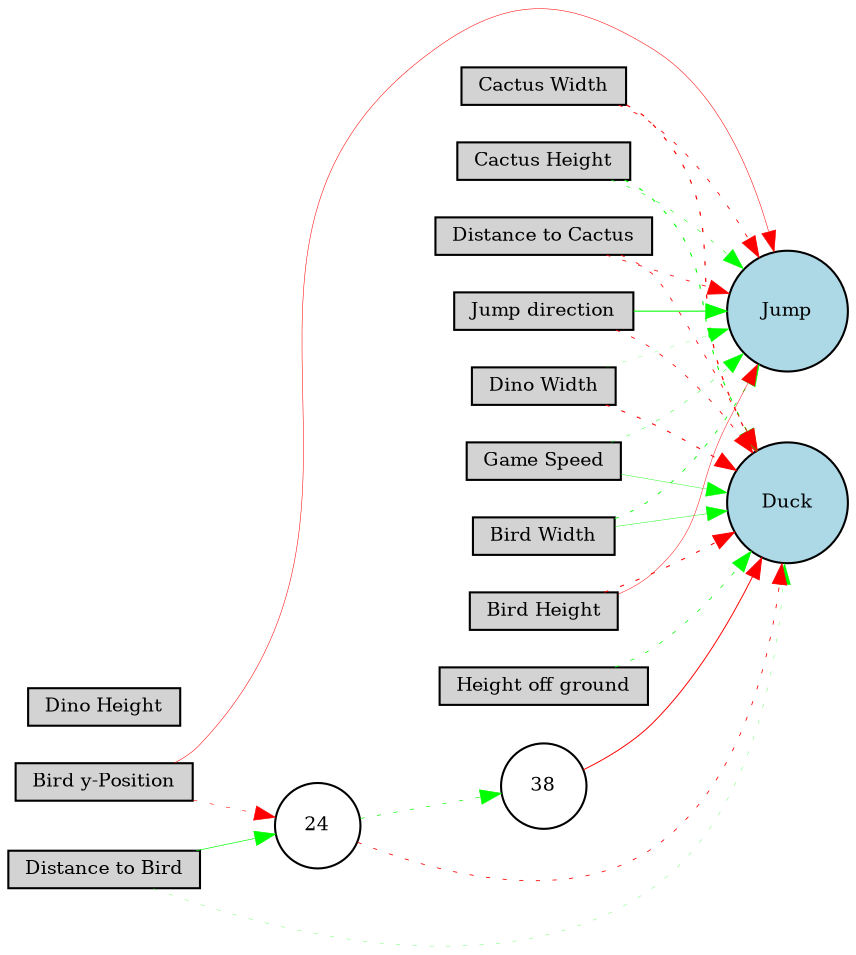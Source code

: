 digraph {
	node [fontsize=9 height=0.2 shape=circle width=0.2]
	rankdir=LR
	"Game Speed" [fillcolor=lightgray shape=box style=filled]
	"Bird y-Position" [fillcolor=lightgray shape=box style=filled]
	"Bird Width" [fillcolor=lightgray shape=box style=filled]
	"Bird Height" [fillcolor=lightgray shape=box style=filled]
	"Cactus Width" [fillcolor=lightgray shape=box style=filled]
	"Cactus Height" [fillcolor=lightgray shape=box style=filled]
	"Distance to Bird" [fillcolor=lightgray shape=box style=filled]
	"Distance to Cactus" [fillcolor=lightgray shape=box style=filled]
	"Jump direction" [fillcolor=lightgray shape=box style=filled]
	"Height off ground" [fillcolor=lightgray shape=box style=filled]
	"Dino Width" [fillcolor=lightgray shape=box style=filled]
	"Dino Height" [fillcolor=lightgray shape=box style=filled]
	Jump [fillcolor=lightblue style=filled]
	Duck [fillcolor=lightblue style=filled]
	24 [fillcolor=white style=filled]
	38 [fillcolor=white style=filled]
	"Distance to Cactus" -> Jump [color=red penwidth=0.3806880853591783 style=dotted]
	"Jump direction" -> Jump [color=green penwidth=0.5246555907962431 style=solid]
	"Bird Height" -> Duck [color=red penwidth=0.5084087132590989 style=dotted]
	"Cactus Width" -> Duck [color=red penwidth=0.5808420852079819 style=dotted]
	"Cactus Height" -> Jump [color=green penwidth=0.26589872779660223 style=dotted]
	"Game Speed" -> Jump [color=green penwidth=0.218770656081267 style=dotted]
	"Jump direction" -> Duck [color=red penwidth=0.40496098231018585 style=dotted]
	"Height off ground" -> Duck [color=green penwidth=0.3651083426205973 style=dotted]
	"Game Speed" -> Duck [color=green penwidth=0.18884140275069933 style=solid]
	"Distance to Cactus" -> Duck [color=red penwidth=0.40278030401814624 style=dotted]
	"Bird y-Position" -> Jump [color=red penwidth=0.25241699440729365 style=solid]
	"Cactus Width" -> Jump [color=red penwidth=0.41875343104200746 style=dotted]
	"Dino Width" -> Jump [color=green penwidth=0.11019978022364317 style=dotted]
	"Bird Height" -> Jump [color=red penwidth=0.21974523361527248 style=solid]
	"Distance to Bird" -> Duck [color=green penwidth=0.13413983592249945 style=dotted]
	"Bird Width" -> Duck [color=green penwidth=0.20718029617981132 style=solid]
	"Cactus Height" -> Duck [color=green penwidth=0.5264582851801471 style=dotted]
	"Dino Width" -> Duck [color=red penwidth=0.5138559669323477 style=dotted]
	"Bird Width" -> Jump [color=green penwidth=0.41611459058213707 style=dotted]
	"Distance to Bird" -> 24 [color=green penwidth=0.3268359564005504 style=solid]
	24 -> Duck [color=red penwidth=0.3966686600500531 style=dotted]
	24 -> 38 [color=green penwidth=0.32590935084936445 style=dotted]
	38 -> Duck [color=red penwidth=0.4677613987167618 style=solid]
	"Bird y-Position" -> 24 [color=red penwidth=0.26967226400858113 style=dotted]
}
